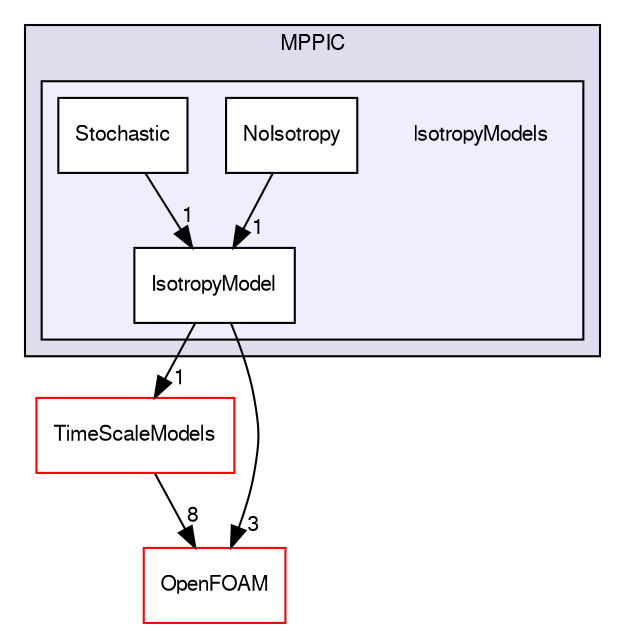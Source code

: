 digraph "src/lagrangian/intermediate/submodels/MPPIC/IsotropyModels" {
  bgcolor=transparent;
  compound=true
  node [ fontsize="10", fontname="FreeSans"];
  edge [ labelfontsize="10", labelfontname="FreeSans"];
  subgraph clusterdir_a5b7b518592fef4af5ad7ba70d45069c {
    graph [ bgcolor="#ddddee", pencolor="black", label="MPPIC" fontname="FreeSans", fontsize="10", URL="dir_a5b7b518592fef4af5ad7ba70d45069c.html"]
  subgraph clusterdir_5ebf5441bb19562900f53624daac8cc1 {
    graph [ bgcolor="#eeeeff", pencolor="black", label="" URL="dir_5ebf5441bb19562900f53624daac8cc1.html"];
    dir_5ebf5441bb19562900f53624daac8cc1 [shape=plaintext label="IsotropyModels"];
    dir_a90a64b49b311eb4730f048fb9c5d106 [shape=box label="IsotropyModel" color="black" fillcolor="white" style="filled" URL="dir_a90a64b49b311eb4730f048fb9c5d106.html"];
    dir_393074b35729003fd09102fabe9dc9e7 [shape=box label="NoIsotropy" color="black" fillcolor="white" style="filled" URL="dir_393074b35729003fd09102fabe9dc9e7.html"];
    dir_69c9efdb6d88b3b0bf2a1c373b0d0544 [shape=box label="Stochastic" color="black" fillcolor="white" style="filled" URL="dir_69c9efdb6d88b3b0bf2a1c373b0d0544.html"];
  }
  }
  dir_eb34afd0ce3dd2051d17f60c79db9853 [shape=box label="TimeScaleModels" color="red" URL="dir_eb34afd0ce3dd2051d17f60c79db9853.html"];
  dir_c5473ff19b20e6ec4dfe5c310b3778a8 [shape=box label="OpenFOAM" color="red" URL="dir_c5473ff19b20e6ec4dfe5c310b3778a8.html"];
  dir_69c9efdb6d88b3b0bf2a1c373b0d0544->dir_a90a64b49b311eb4730f048fb9c5d106 [headlabel="1", labeldistance=1.5 headhref="dir_001414_001412.html"];
  dir_393074b35729003fd09102fabe9dc9e7->dir_a90a64b49b311eb4730f048fb9c5d106 [headlabel="1", labeldistance=1.5 headhref="dir_001413_001412.html"];
  dir_a90a64b49b311eb4730f048fb9c5d106->dir_eb34afd0ce3dd2051d17f60c79db9853 [headlabel="1", labeldistance=1.5 headhref="dir_001412_001423.html"];
  dir_a90a64b49b311eb4730f048fb9c5d106->dir_c5473ff19b20e6ec4dfe5c310b3778a8 [headlabel="3", labeldistance=1.5 headhref="dir_001412_001732.html"];
  dir_eb34afd0ce3dd2051d17f60c79db9853->dir_c5473ff19b20e6ec4dfe5c310b3778a8 [headlabel="8", labeldistance=1.5 headhref="dir_001423_001732.html"];
}
